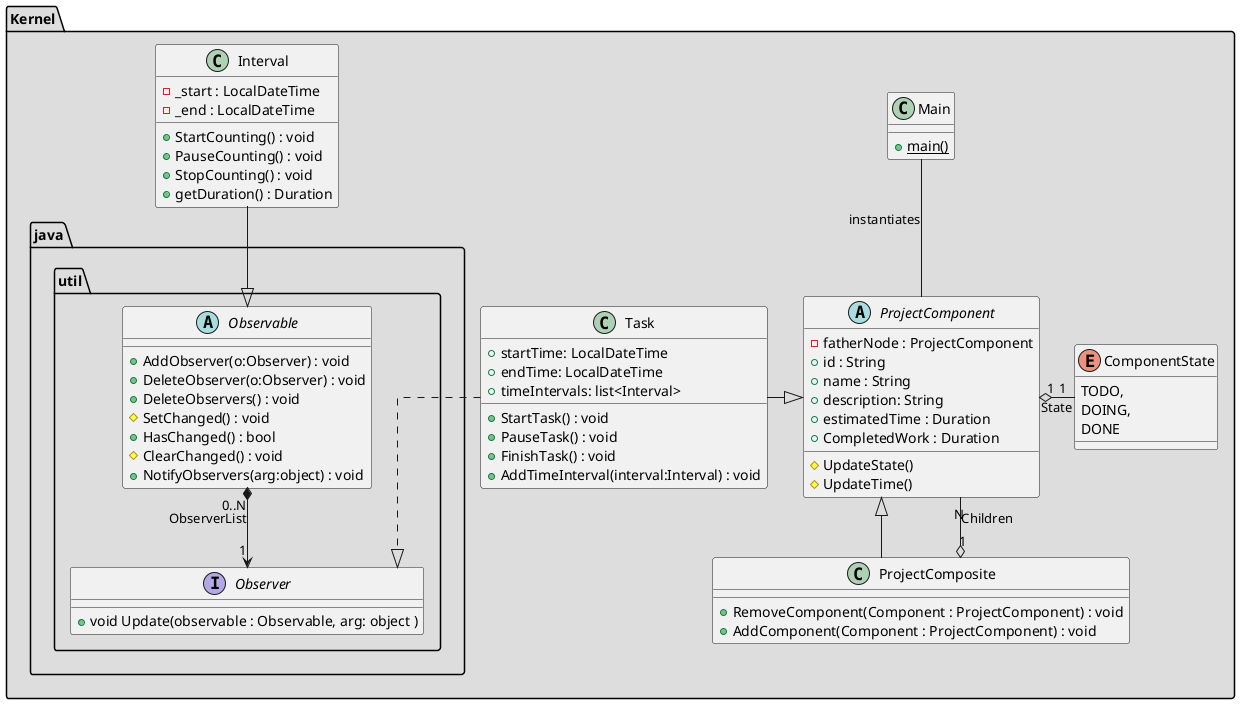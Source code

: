 @startuml

skinparam linetype ortho

/' Tests '/
/' package "Testing" #DDDDDD {
      class MainTests {
      }
      Abstract IProject {
      }
      class ProjectTests {
      }
      class TaskTests {
      }
} '/


/' Back End '/
package "Kernel" #DDDDDD {
  class Main {
    +{static}main()
  }

  Abstract ProjectComponent {
      -fatherNode : ProjectComponent
      +id : String
      +name : String
      +description: String
      +estimatedTime : Duration
      +CompletedWork : Duration
      #UpdateState()
      #UpdateTime()
  }

  class ProjectComposite {
     +RemoveComponent(Component : ProjectComponent) : void
     +AddComponent(Component : ProjectComponent) : void
   }

  class Task {
    +startTime: LocalDateTime
    +endTime: LocalDateTime
    +timeIntervals: list<Interval>
    +StartTask() : void
    +PauseTask() : void
    +FinishTask() : void
    +AddTimeInterval(interval:Interval) : void
  }

  enum ComponentState {
    TODO,
    DOING,
    DONE
  }

  class Interval {
    -_start : LocalDateTime
    -_end : LocalDateTime
    +StartCounting() : void
    +PauseCounting() : void
    +StopCounting() : void
    +getDuration() : Duration
  }

  package "java.util"
  {
      abstract Observable {
        +AddObserver(o:Observer) : void
        +DeleteObserver(o:Observer) : void
        +DeleteObservers() : void
        #SetChanged() : void
        +HasChanged() : bool
        #ClearChanged() : void
        +NotifyObservers(arg:object) : void
      }
      interface Observer
      {
           +void Update(observable : Observable, arg: object )
      }
      Observable "0..N" *--> "1" Observer:ObserverList
  }

}

/' Relationship '/
  Task -right-|> ProjectComponent
  ProjectComponent "1" o-right- "1" ComponentState : State
  ProjectComponent <|-- ProjectComposite
  ProjectComponent "N" --o "1" ProjectComposite : Children
  Task ..|> Observer
  Interval --|> Observable
  Main -- ProjectComponent: "instantiates"

@enduml
